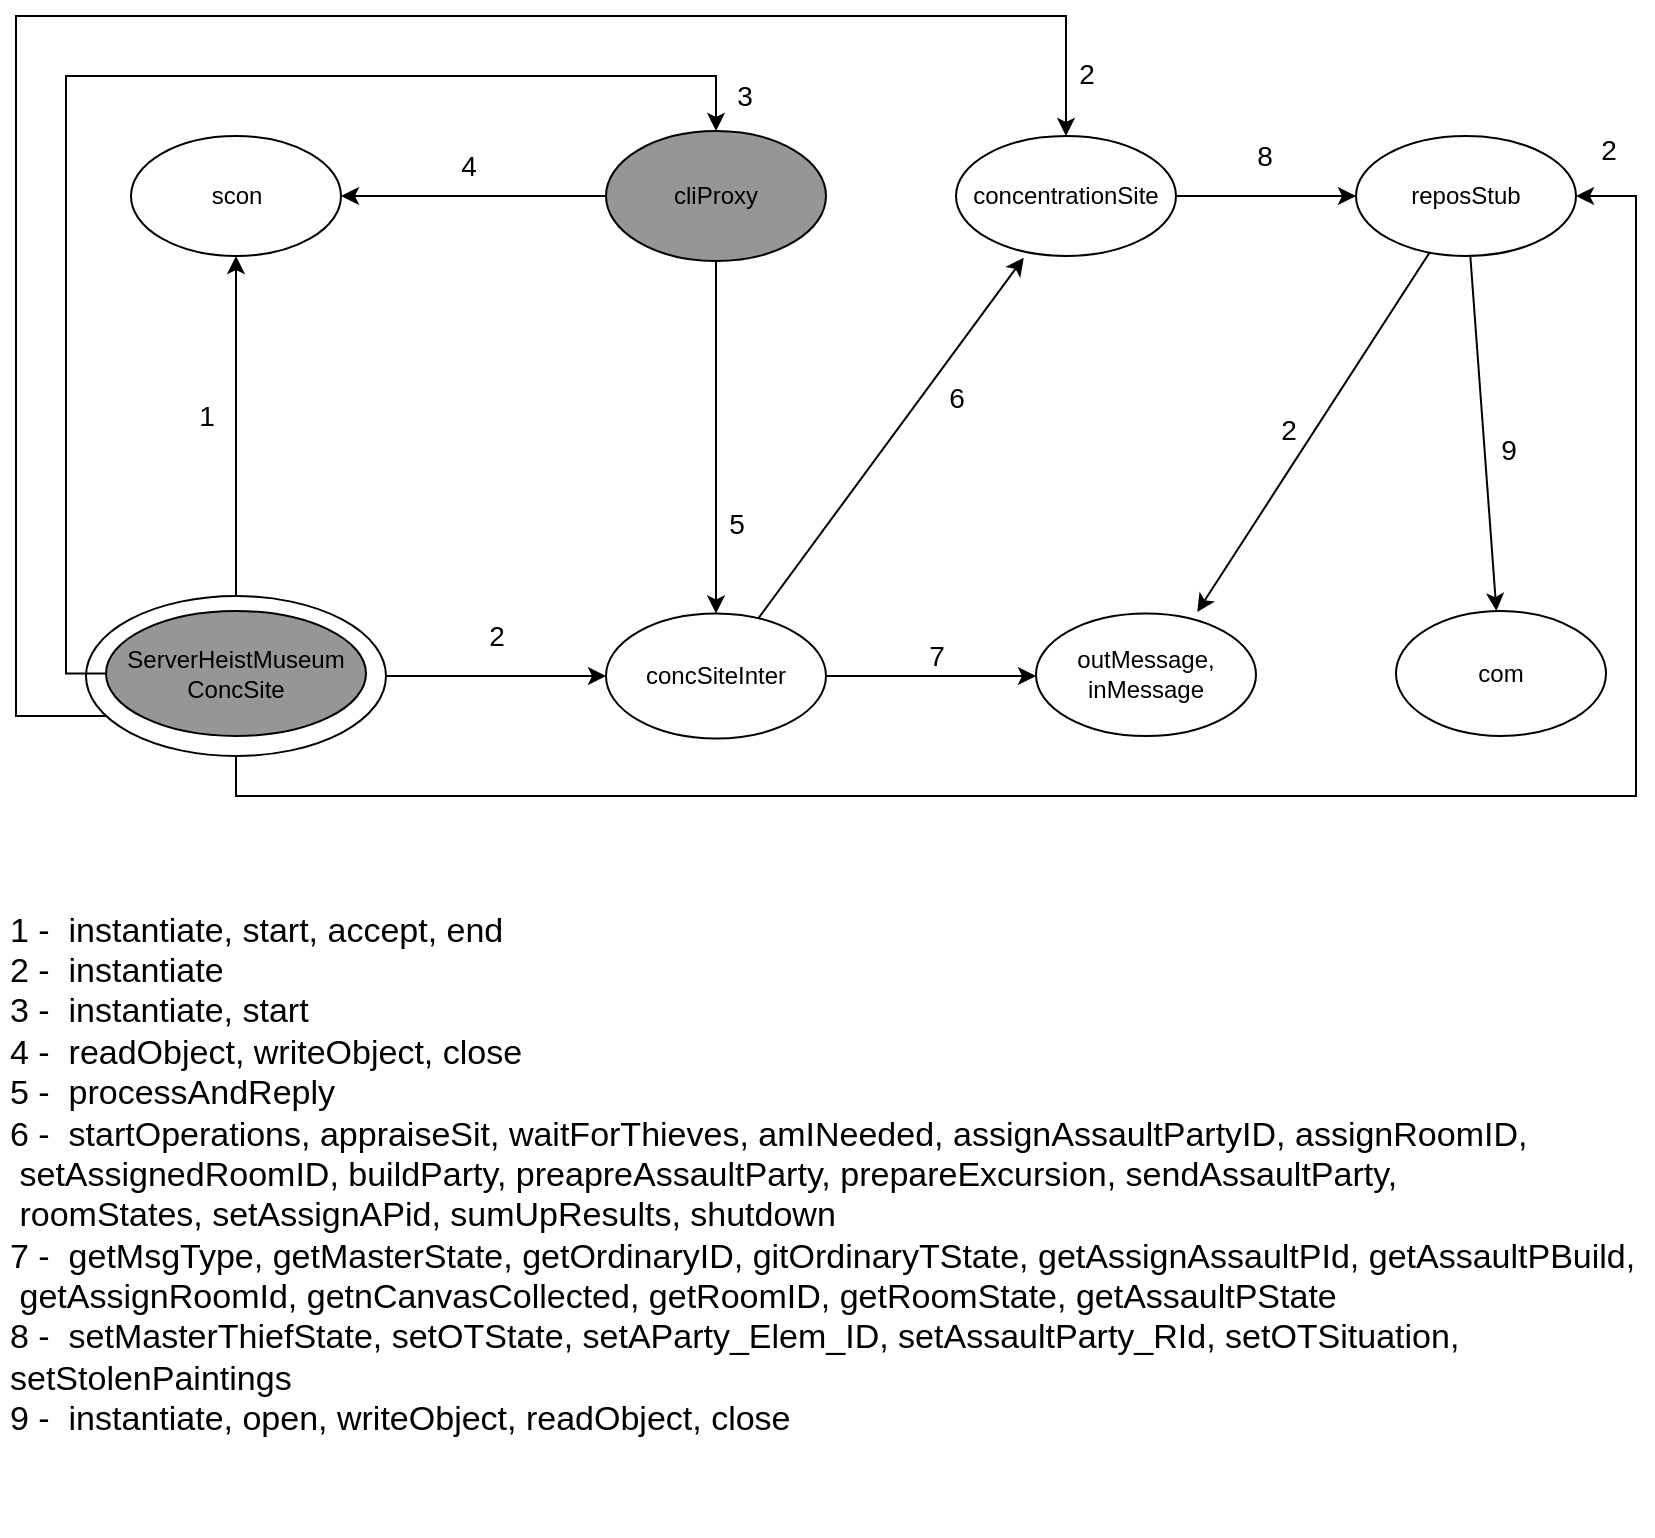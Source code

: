 <mxfile version="21.2.9" type="device">
  <diagram name="Page-1" id="ho2ljs2TCubYTARmbkhM">
    <mxGraphModel dx="1434" dy="775" grid="1" gridSize="10" guides="1" tooltips="1" connect="1" arrows="1" fold="1" page="1" pageScale="1" pageWidth="850" pageHeight="1100" math="0" shadow="0">
      <root>
        <mxCell id="0" />
        <mxCell id="1" parent="0" />
        <mxCell id="LXk-njT1kU-8zGU9tHjD-24" style="edgeStyle=orthogonalEdgeStyle;rounded=0;orthogonalLoop=1;jettySize=auto;html=1;entryX=0.5;entryY=1;entryDx=0;entryDy=0;" edge="1" parent="1" source="LXk-njT1kU-8zGU9tHjD-28" target="LXk-njT1kU-8zGU9tHjD-34">
          <mxGeometry relative="1" as="geometry">
            <mxPoint x="130" y="220" as="targetPoint" />
          </mxGeometry>
        </mxCell>
        <mxCell id="LXk-njT1kU-8zGU9tHjD-25" value="&lt;font style=&quot;font-size: 14px;&quot;&gt;1&lt;/font&gt;" style="edgeLabel;html=1;align=center;verticalAlign=middle;resizable=0;points=[];fontSize=12;" vertex="1" connectable="0" parent="LXk-njT1kU-8zGU9tHjD-24">
          <mxGeometry x="0.244" y="-3" relative="1" as="geometry">
            <mxPoint x="-18" y="15" as="offset" />
          </mxGeometry>
        </mxCell>
        <mxCell id="LXk-njT1kU-8zGU9tHjD-26" style="edgeStyle=orthogonalEdgeStyle;rounded=0;orthogonalLoop=1;jettySize=auto;html=1;" edge="1" parent="1" source="LXk-njT1kU-8zGU9tHjD-28" target="LXk-njT1kU-8zGU9tHjD-39">
          <mxGeometry relative="1" as="geometry">
            <Array as="points">
              <mxPoint x="275" y="380" />
              <mxPoint x="275" y="380" />
            </Array>
          </mxGeometry>
        </mxCell>
        <mxCell id="LXk-njT1kU-8zGU9tHjD-27" value="&lt;font style=&quot;font-size: 14px;&quot;&gt;2&lt;/font&gt;" style="edgeLabel;html=1;align=center;verticalAlign=middle;resizable=0;points=[];" vertex="1" connectable="0" parent="LXk-njT1kU-8zGU9tHjD-26">
          <mxGeometry x="0.267" y="3" relative="1" as="geometry">
            <mxPoint x="-15" y="-17" as="offset" />
          </mxGeometry>
        </mxCell>
        <mxCell id="LXk-njT1kU-8zGU9tHjD-53" style="rounded=0;orthogonalLoop=1;jettySize=auto;html=1;edgeStyle=orthogonalEdgeStyle;" edge="1" parent="1" source="LXk-njT1kU-8zGU9tHjD-28" target="LXk-njT1kU-8zGU9tHjD-52">
          <mxGeometry relative="1" as="geometry">
            <Array as="points">
              <mxPoint x="130" y="440" />
              <mxPoint x="830" y="440" />
              <mxPoint x="830" y="140" />
            </Array>
          </mxGeometry>
        </mxCell>
        <mxCell id="LXk-njT1kU-8zGU9tHjD-55" style="edgeStyle=orthogonalEdgeStyle;rounded=0;orthogonalLoop=1;jettySize=auto;html=1;" edge="1" parent="1" source="LXk-njT1kU-8zGU9tHjD-28" target="LXk-njT1kU-8zGU9tHjD-47">
          <mxGeometry relative="1" as="geometry">
            <Array as="points">
              <mxPoint x="20" y="400" />
              <mxPoint x="20" y="50" />
              <mxPoint x="545" y="50" />
            </Array>
          </mxGeometry>
        </mxCell>
        <mxCell id="LXk-njT1kU-8zGU9tHjD-28" value="" style="ellipse;whiteSpace=wrap;html=1;shadow=0;labelBackgroundColor=none;fillStyle=auto;fontFamily=Helvetica;fontSize=12;gradientDirection=north;" vertex="1" parent="1">
          <mxGeometry x="55" y="340" width="150" height="80" as="geometry" />
        </mxCell>
        <mxCell id="LXk-njT1kU-8zGU9tHjD-29" style="rounded=0;orthogonalLoop=1;jettySize=auto;html=1;edgeStyle=orthogonalEdgeStyle;entryX=0.5;entryY=0;entryDx=0;entryDy=0;" edge="1" parent="1" source="LXk-njT1kU-8zGU9tHjD-33" target="LXk-njT1kU-8zGU9tHjD-44">
          <mxGeometry relative="1" as="geometry">
            <Array as="points">
              <mxPoint x="45" y="379" />
              <mxPoint x="45" y="80" />
              <mxPoint x="370" y="80" />
            </Array>
            <mxPoint x="355" y="110" as="targetPoint" />
          </mxGeometry>
        </mxCell>
        <mxCell id="LXk-njT1kU-8zGU9tHjD-30" value="&lt;font style=&quot;font-size: 14px;&quot;&gt;3&lt;/font&gt;" style="edgeLabel;html=1;align=center;verticalAlign=middle;resizable=0;points=[];" vertex="1" connectable="0" parent="LXk-njT1kU-8zGU9tHjD-29">
          <mxGeometry x="0.212" y="4" relative="1" as="geometry">
            <mxPoint x="250" y="14" as="offset" />
          </mxGeometry>
        </mxCell>
        <mxCell id="LXk-njT1kU-8zGU9tHjD-33" value="ServerHeistMuseum&lt;br&gt;ConcSite" style="ellipse;whiteSpace=wrap;html=1;shadow=0;labelBackgroundColor=none;fillStyle=auto;strokeColor=default;fontFamily=Helvetica;fontSize=12;fontColor=default;fillColor=#969696;gradientColor=none;gradientDirection=north;" vertex="1" parent="1">
          <mxGeometry x="65" y="347.5" width="130" height="62.5" as="geometry" />
        </mxCell>
        <mxCell id="LXk-njT1kU-8zGU9tHjD-34" value="scon" style="ellipse;whiteSpace=wrap;html=1;shadow=0;labelBackgroundColor=none;fillStyle=auto;fontFamily=Helvetica;fontSize=12;gradientDirection=north;" vertex="1" parent="1">
          <mxGeometry x="77.5" y="110" width="105" height="60" as="geometry" />
        </mxCell>
        <mxCell id="LXk-njT1kU-8zGU9tHjD-35" style="rounded=0;orthogonalLoop=1;jettySize=auto;html=1;entryX=0.308;entryY=1.014;entryDx=0;entryDy=0;entryPerimeter=0;" edge="1" parent="1" source="LXk-njT1kU-8zGU9tHjD-39" target="LXk-njT1kU-8zGU9tHjD-47">
          <mxGeometry relative="1" as="geometry" />
        </mxCell>
        <mxCell id="LXk-njT1kU-8zGU9tHjD-36" value="&lt;font style=&quot;font-size: 14px;&quot;&gt;6&lt;/font&gt;" style="edgeLabel;html=1;align=center;verticalAlign=middle;resizable=0;points=[];" vertex="1" connectable="0" parent="LXk-njT1kU-8zGU9tHjD-35">
          <mxGeometry x="0.15" y="-1" relative="1" as="geometry">
            <mxPoint x="22" y="-8" as="offset" />
          </mxGeometry>
        </mxCell>
        <mxCell id="LXk-njT1kU-8zGU9tHjD-37" value="" style="edgeStyle=orthogonalEdgeStyle;rounded=0;orthogonalLoop=1;jettySize=auto;html=1;" edge="1" parent="1" source="LXk-njT1kU-8zGU9tHjD-39" target="LXk-njT1kU-8zGU9tHjD-48">
          <mxGeometry relative="1" as="geometry">
            <Array as="points">
              <mxPoint x="545" y="383" />
              <mxPoint x="545" y="383" />
            </Array>
          </mxGeometry>
        </mxCell>
        <mxCell id="LXk-njT1kU-8zGU9tHjD-38" value="&lt;font style=&quot;font-size: 14px;&quot;&gt;7&lt;/font&gt;" style="edgeLabel;html=1;align=center;verticalAlign=middle;resizable=0;points=[];" vertex="1" connectable="0" parent="LXk-njT1kU-8zGU9tHjD-37">
          <mxGeometry x="-0.25" y="3" relative="1" as="geometry">
            <mxPoint x="15" y="-7" as="offset" />
          </mxGeometry>
        </mxCell>
        <mxCell id="LXk-njT1kU-8zGU9tHjD-39" value="concSiteInter" style="ellipse;whiteSpace=wrap;html=1;shadow=0;labelBackgroundColor=none;fillStyle=auto;fontFamily=Helvetica;fontSize=12;gradientDirection=north;" vertex="1" parent="1">
          <mxGeometry x="315" y="348.75" width="110" height="62.5" as="geometry" />
        </mxCell>
        <mxCell id="LXk-njT1kU-8zGU9tHjD-40" style="rounded=0;orthogonalLoop=1;jettySize=auto;html=1;entryX=1;entryY=0.5;entryDx=0;entryDy=0;" edge="1" parent="1" source="LXk-njT1kU-8zGU9tHjD-44" target="LXk-njT1kU-8zGU9tHjD-34">
          <mxGeometry relative="1" as="geometry">
            <mxPoint x="195" y="185" as="targetPoint" />
          </mxGeometry>
        </mxCell>
        <mxCell id="LXk-njT1kU-8zGU9tHjD-41" value="&lt;font style=&quot;font-size: 14px;&quot;&gt;4&lt;/font&gt;" style="edgeLabel;html=1;align=center;verticalAlign=middle;resizable=0;points=[];rotation=0;" vertex="1" connectable="0" parent="LXk-njT1kU-8zGU9tHjD-40">
          <mxGeometry x="-0.125" relative="1" as="geometry">
            <mxPoint x="-11" y="-15" as="offset" />
          </mxGeometry>
        </mxCell>
        <mxCell id="LXk-njT1kU-8zGU9tHjD-42" style="rounded=0;orthogonalLoop=1;jettySize=auto;html=1;" edge="1" parent="1" source="LXk-njT1kU-8zGU9tHjD-44" target="LXk-njT1kU-8zGU9tHjD-39">
          <mxGeometry relative="1" as="geometry" />
        </mxCell>
        <mxCell id="LXk-njT1kU-8zGU9tHjD-43" value="&lt;font style=&quot;font-size: 14px;&quot;&gt;5&lt;/font&gt;" style="edgeLabel;html=1;align=center;verticalAlign=middle;resizable=0;points=[];" vertex="1" connectable="0" parent="LXk-njT1kU-8zGU9tHjD-42">
          <mxGeometry x="0.302" y="4" relative="1" as="geometry">
            <mxPoint x="6" y="17" as="offset" />
          </mxGeometry>
        </mxCell>
        <mxCell id="LXk-njT1kU-8zGU9tHjD-44" value="cliProxy" style="ellipse;whiteSpace=wrap;html=1;shadow=0;labelBackgroundColor=none;fillStyle=auto;strokeColor=default;fontFamily=Helvetica;fontSize=12;fontColor=default;fillColor=#969696;gradientColor=none;gradientDirection=north;" vertex="1" parent="1">
          <mxGeometry x="315" y="107.5" width="110" height="65" as="geometry" />
        </mxCell>
        <mxCell id="LXk-njT1kU-8zGU9tHjD-58" style="edgeStyle=orthogonalEdgeStyle;rounded=0;orthogonalLoop=1;jettySize=auto;html=1;entryX=0;entryY=0.5;entryDx=0;entryDy=0;" edge="1" parent="1" source="LXk-njT1kU-8zGU9tHjD-47" target="LXk-njT1kU-8zGU9tHjD-52">
          <mxGeometry relative="1" as="geometry" />
        </mxCell>
        <mxCell id="LXk-njT1kU-8zGU9tHjD-59" value="&lt;font style=&quot;font-size: 14px;&quot;&gt;8&lt;/font&gt;" style="edgeLabel;html=1;align=center;verticalAlign=middle;resizable=0;points=[];" vertex="1" connectable="0" parent="LXk-njT1kU-8zGU9tHjD-58">
          <mxGeometry x="0.321" y="-2" relative="1" as="geometry">
            <mxPoint x="-16" y="-22" as="offset" />
          </mxGeometry>
        </mxCell>
        <mxCell id="LXk-njT1kU-8zGU9tHjD-47" value="concentrationSite" style="ellipse;whiteSpace=wrap;html=1;shadow=0;labelBackgroundColor=none;fillStyle=auto;fontFamily=Helvetica;fontSize=12;gradientDirection=north;" vertex="1" parent="1">
          <mxGeometry x="490" y="110" width="110" height="60" as="geometry" />
        </mxCell>
        <mxCell id="LXk-njT1kU-8zGU9tHjD-48" value="outMessage, inMessage" style="ellipse;whiteSpace=wrap;html=1;shadow=0;labelBackgroundColor=none;fillStyle=auto;fontFamily=Helvetica;fontSize=12;gradientDirection=north;" vertex="1" parent="1">
          <mxGeometry x="530" y="348.75" width="110" height="61.25" as="geometry" />
        </mxCell>
        <mxCell id="LXk-njT1kU-8zGU9tHjD-50" value="&lt;font style=&quot;font-size: 17px;&quot;&gt;1 -&amp;nbsp; instantiate, start, accept, end&lt;br&gt;2 -&amp;nbsp; instantiate&lt;br&gt;3 -&amp;nbsp; instantiate, start&lt;br&gt;4 -&amp;nbsp; readObject, writeObject, close&lt;br&gt;5 -&amp;nbsp; processAndReply&lt;br&gt;6 -&amp;nbsp; startOperations, appraiseSit, waitForThieves, amINeeded, assignAssaultPartyID, assignRoomID,&lt;br&gt;&lt;span style=&quot;&quot;&gt;	&lt;/span&gt;&lt;span style=&quot;&quot;&gt;	&lt;/span&gt;&lt;span style=&quot;white-space: pre;&quot;&gt;	&lt;/span&gt;setAssignedRoomID, buildParty, preapreAssaultParty, prepareExcursion, sendAssaultParty,&amp;nbsp;&lt;br&gt;&lt;span style=&quot;&quot;&gt;	&lt;/span&gt;&lt;span style=&quot;&quot;&gt;	&lt;/span&gt;&lt;span style=&quot;white-space: pre;&quot;&gt;	&lt;/span&gt;roomStates, setAssignAPid, sumUpResults, shutdown&lt;br&gt;7 -&amp;nbsp; getMsgType, getMasterState, getOrdinaryID, gitOrdinaryTState, getAssignAssaultPId, getAssaultPBuild, &lt;br&gt;&lt;span style=&quot;&quot;&gt;	&lt;/span&gt;&lt;span style=&quot;&quot;&gt;	&lt;/span&gt;&lt;span style=&quot;white-space: pre;&quot;&gt;	&lt;/span&gt;getAssignRoomId, getnCanvasCollected, getRoomID, getRoomState, getAssaultPState&lt;br&gt;8 -&amp;nbsp; setMasterThiefState, setOTState, setAParty_Elem_ID, setAssaultParty_RId, setOTSituation, setStolenPaintings&lt;br&gt;9 -&amp;nbsp; instantiate, open, writeObject, readObject, close&lt;br&gt;&lt;br&gt;&lt;br&gt;&lt;/font&gt;" style="text;html=1;strokeColor=none;fillColor=none;align=left;verticalAlign=middle;whiteSpace=wrap;rounded=0;" vertex="1" parent="1">
          <mxGeometry x="15" y="490" width="820" height="320" as="geometry" />
        </mxCell>
        <mxCell id="LXk-njT1kU-8zGU9tHjD-60" style="rounded=0;orthogonalLoop=1;jettySize=auto;html=1;entryX=0.733;entryY=-0.012;entryDx=0;entryDy=0;entryPerimeter=0;" edge="1" parent="1" source="LXk-njT1kU-8zGU9tHjD-52" target="LXk-njT1kU-8zGU9tHjD-48">
          <mxGeometry relative="1" as="geometry" />
        </mxCell>
        <mxCell id="LXk-njT1kU-8zGU9tHjD-64" style="rounded=0;orthogonalLoop=1;jettySize=auto;html=1;" edge="1" parent="1" source="LXk-njT1kU-8zGU9tHjD-52" target="LXk-njT1kU-8zGU9tHjD-63">
          <mxGeometry relative="1" as="geometry" />
        </mxCell>
        <mxCell id="LXk-njT1kU-8zGU9tHjD-52" value="reposStub" style="ellipse;whiteSpace=wrap;html=1;shadow=0;labelBackgroundColor=none;fillStyle=auto;fontFamily=Helvetica;fontSize=12;gradientDirection=north;" vertex="1" parent="1">
          <mxGeometry x="690" y="110" width="110" height="60" as="geometry" />
        </mxCell>
        <mxCell id="LXk-njT1kU-8zGU9tHjD-56" value="&lt;font style=&quot;font-size: 14px;&quot;&gt;2&lt;/font&gt;" style="edgeLabel;html=1;align=center;verticalAlign=middle;resizable=0;points=[];" vertex="1" connectable="0" parent="1">
          <mxGeometry x="220" y="411.25" as="geometry">
            <mxPoint x="335" y="-333" as="offset" />
          </mxGeometry>
        </mxCell>
        <mxCell id="LXk-njT1kU-8zGU9tHjD-57" value="&lt;font style=&quot;font-size: 14px;&quot;&gt;2&lt;/font&gt;" style="edgeLabel;html=1;align=center;verticalAlign=middle;resizable=0;points=[];" vertex="1" connectable="0" parent="1">
          <mxGeometry x="330" y="330" as="geometry">
            <mxPoint x="486" y="-213" as="offset" />
          </mxGeometry>
        </mxCell>
        <mxCell id="LXk-njT1kU-8zGU9tHjD-62" value="&lt;font style=&quot;font-size: 14px;&quot;&gt;2&lt;/font&gt;" style="edgeLabel;html=1;align=center;verticalAlign=middle;resizable=0;points=[];" vertex="1" connectable="0" parent="1">
          <mxGeometry x="170" y="470" as="geometry">
            <mxPoint x="486" y="-213" as="offset" />
          </mxGeometry>
        </mxCell>
        <mxCell id="LXk-njT1kU-8zGU9tHjD-63" value="com" style="ellipse;whiteSpace=wrap;html=1;shadow=0;labelBackgroundColor=none;fillStyle=auto;fontFamily=Helvetica;fontSize=12;gradientDirection=north;" vertex="1" parent="1">
          <mxGeometry x="710" y="347.5" width="105" height="62.5" as="geometry" />
        </mxCell>
        <mxCell id="LXk-njT1kU-8zGU9tHjD-65" value="&lt;font style=&quot;font-size: 14px;&quot;&gt;9&lt;/font&gt;" style="edgeLabel;html=1;align=center;verticalAlign=middle;resizable=0;points=[];" vertex="1" connectable="0" parent="1">
          <mxGeometry x="280" y="480" as="geometry">
            <mxPoint x="486" y="-213" as="offset" />
          </mxGeometry>
        </mxCell>
      </root>
    </mxGraphModel>
  </diagram>
</mxfile>
